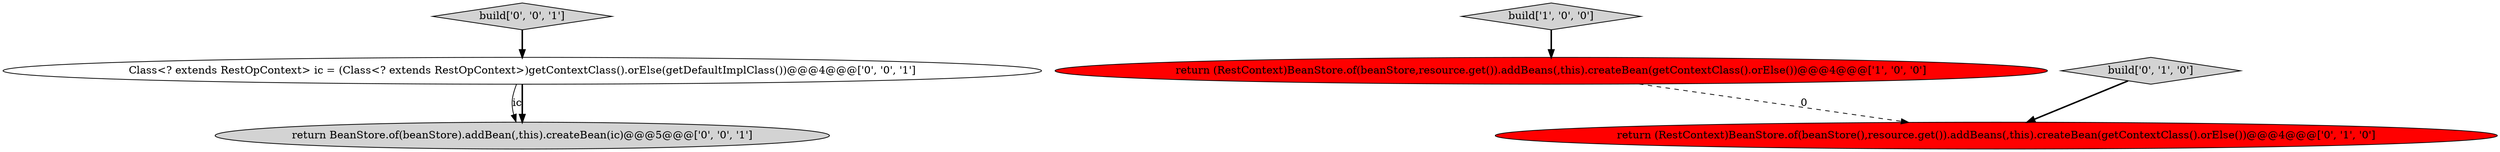 digraph {
6 [style = filled, label = "return BeanStore.of(beanStore).addBean(,this).createBean(ic)@@@5@@@['0', '0', '1']", fillcolor = lightgray, shape = ellipse image = "AAA0AAABBB3BBB"];
0 [style = filled, label = "build['1', '0', '0']", fillcolor = lightgray, shape = diamond image = "AAA0AAABBB1BBB"];
1 [style = filled, label = "return (RestContext)BeanStore.of(beanStore,resource.get()).addBeans(,this).createBean(getContextClass().orElse())@@@4@@@['1', '0', '0']", fillcolor = red, shape = ellipse image = "AAA1AAABBB1BBB"];
4 [style = filled, label = "Class<? extends RestOpContext> ic = (Class<? extends RestOpContext>)getContextClass().orElse(getDefaultImplClass())@@@4@@@['0', '0', '1']", fillcolor = white, shape = ellipse image = "AAA0AAABBB3BBB"];
3 [style = filled, label = "return (RestContext)BeanStore.of(beanStore(),resource.get()).addBeans(,this).createBean(getContextClass().orElse())@@@4@@@['0', '1', '0']", fillcolor = red, shape = ellipse image = "AAA1AAABBB2BBB"];
5 [style = filled, label = "build['0', '0', '1']", fillcolor = lightgray, shape = diamond image = "AAA0AAABBB3BBB"];
2 [style = filled, label = "build['0', '1', '0']", fillcolor = lightgray, shape = diamond image = "AAA0AAABBB2BBB"];
4->6 [style = solid, label="ic"];
1->3 [style = dashed, label="0"];
4->6 [style = bold, label=""];
0->1 [style = bold, label=""];
5->4 [style = bold, label=""];
2->3 [style = bold, label=""];
}
